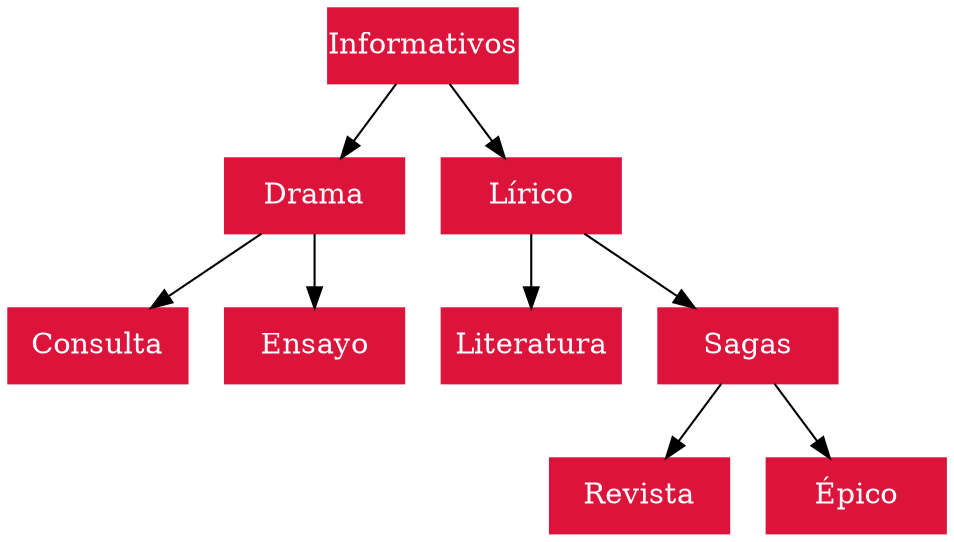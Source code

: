 digraph G{
rankdir=TB;
node [margin=0 shape=box width=1.2 color=crimson fontcolor=white style=filled ];
Informativos->Drama
Drama->Consulta
Drama->Ensayo
Informativos->Lírico
Lírico->Literatura
Lírico->Sagas
Sagas->Revista
Sagas->Épico

}